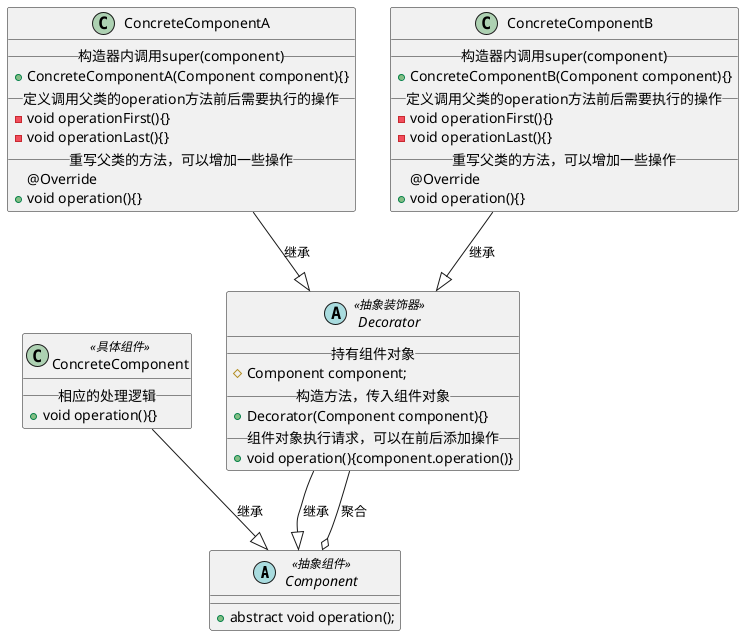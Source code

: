 @startuml
abstract class Component<<抽象组件>>{
    + abstract void operation();
}

class ConcreteComponent<<具体组件>>{
    __相应的处理逻辑__
    + void operation(){}
}
ConcreteComponent --|> Component:继承

abstract class Decorator<<抽象装饰器>>{
    __持有组件对象__
    # Component component;
    __构造方法，传入组件对象__
    + Decorator(Component component){}
    __组件对象执行请求，可以在前后添加操作__
    + void operation(){component.operation()}
}
Decorator --|> Component:继承
Decorator --o Component:聚合

class ConcreteComponentA{
    __构造器内调用super(component)__
    + ConcreteComponentA(Component component){}
    __定义调用父类的operation方法前后需要执行的操作__
    - void operationFirst(){}
    - void operationLast(){}
    __重写父类的方法，可以增加一些操作__
    @Override
    + void operation(){}
}
class ConcreteComponentB{
    __构造器内调用super(component)__
    + ConcreteComponentB(Component component){}
    __定义调用父类的operation方法前后需要执行的操作__
    - void operationFirst(){}
    -void operationLast(){}
    __重写父类的方法，可以增加一些操作__
    @Override
    + void operation(){}
}
ConcreteComponentA --|> Decorator:继承
ConcreteComponentB --|> Decorator:继承
@enduml